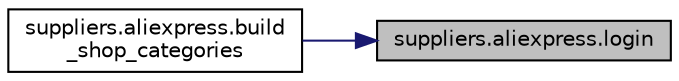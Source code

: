 digraph "suppliers.aliexpress.login"
{
 // LATEX_PDF_SIZE
  edge [fontname="Helvetica",fontsize="10",labelfontname="Helvetica",labelfontsize="10"];
  node [fontname="Helvetica",fontsize="10",shape=record];
  rankdir="RL";
  Node1 [label="suppliers.aliexpress.login",height=0.2,width=0.4,color="black", fillcolor="grey75", style="filled", fontcolor="black",tooltip=" "];
  Node1 -> Node2 [dir="back",color="midnightblue",fontsize="10",style="solid",fontname="Helvetica"];
  Node2 [label="suppliers.aliexpress.build\l_shop_categories",height=0.2,width=0.4,color="black", fillcolor="white", style="filled",URL="$d7/dc2/namespacesuppliers_1_1aliexpress_a8dd04cf9ac54dc45923275cac59175f3.html#a8dd04cf9ac54dc45923275cac59175f3",tooltip=" "];
}
